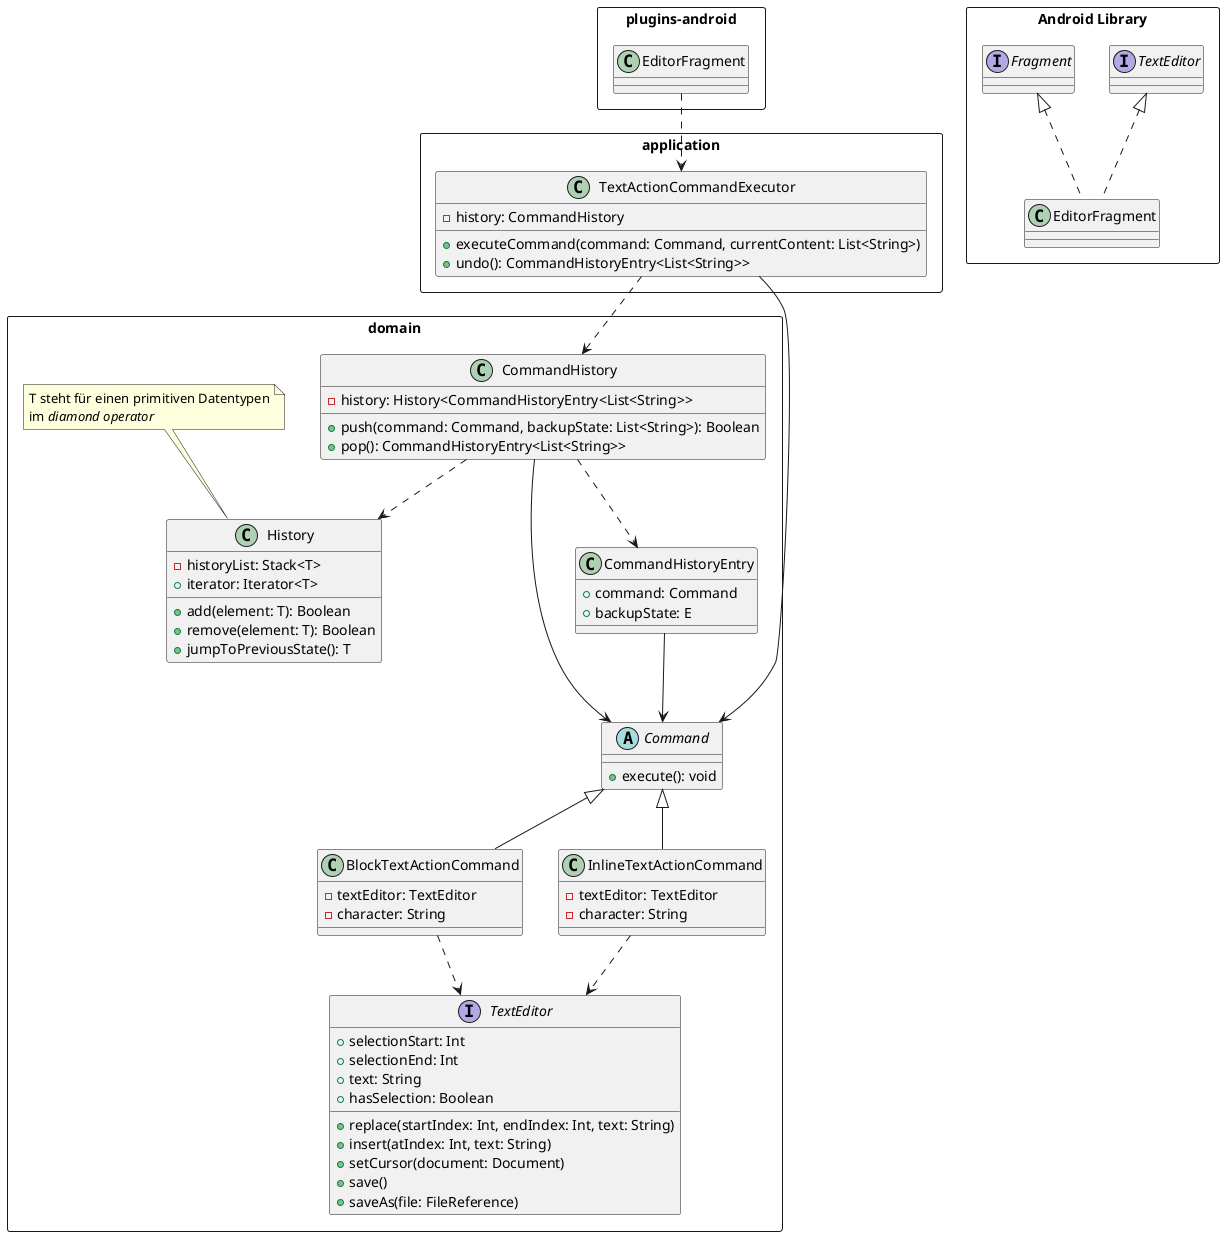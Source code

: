 @startuml
package domain <<Rectangle>> {

    interface TextEditor {
        + selectionStart: Int
        + selectionEnd: Int
        + text: String
        + hasSelection: Boolean

        + replace(startIndex: Int, endIndex: Int, text: String)
        + insert(atIndex: Int, text: String)
        + setCursor(document: Document)
        + save()
        + saveAs(file: FileReference)
    }

    abstract class Command {
        + execute(): void
    }

    class BlockTextActionCommand extends Command {
        - textEditor: TextEditor
        - character: String
    }

    class InlineTextActionCommand extends Command {
        - textEditor: TextEditor
        - character: String
    }

    class CommandHistoryEntry {
        + command: Command
        + backupState: E
    }
    CommandHistoryEntry --> Command

    class CommandHistory {
        - history: History<CommandHistoryEntry<List<String>>
        + push(command: Command, backupState: List<String>): Boolean
        + pop(): CommandHistoryEntry<List<String>>
    }
    CommandHistory ..> History
    CommandHistory ..> CommandHistoryEntry
    CommandHistory --> Command

    class History {
        - historyList: Stack<T>
        + iterator: Iterator<T>

        + add(element: T): Boolean
        + remove(element: T): Boolean
        + jumpToPreviousState(): T
    }

    note top of History
        T steht für einen primitiven Datentypen
        im <i>diamond operator</i>
    end note

    BlockTextActionCommand ..> TextEditor
    InlineTextActionCommand ..> TextEditor
}

package application <<Rectangle>> {
    class TextActionCommandExecutor {
        - history: CommandHistory
        + executeCommand(command: Command, currentContent: List<String>)
        + undo(): CommandHistoryEntry<List<String>>
    }
    TextActionCommandExecutor --> Command
    TextActionCommandExecutor ..> CommandHistory
}

package plugins-android <<Rectangle>> {
    class EditorFragment
    EditorFragment ..> TextActionCommandExecutor
}

package "Android Library" <<Rectangle>> {
    class EditorFragment implements TextEditor, Fragment
}

@enduml
